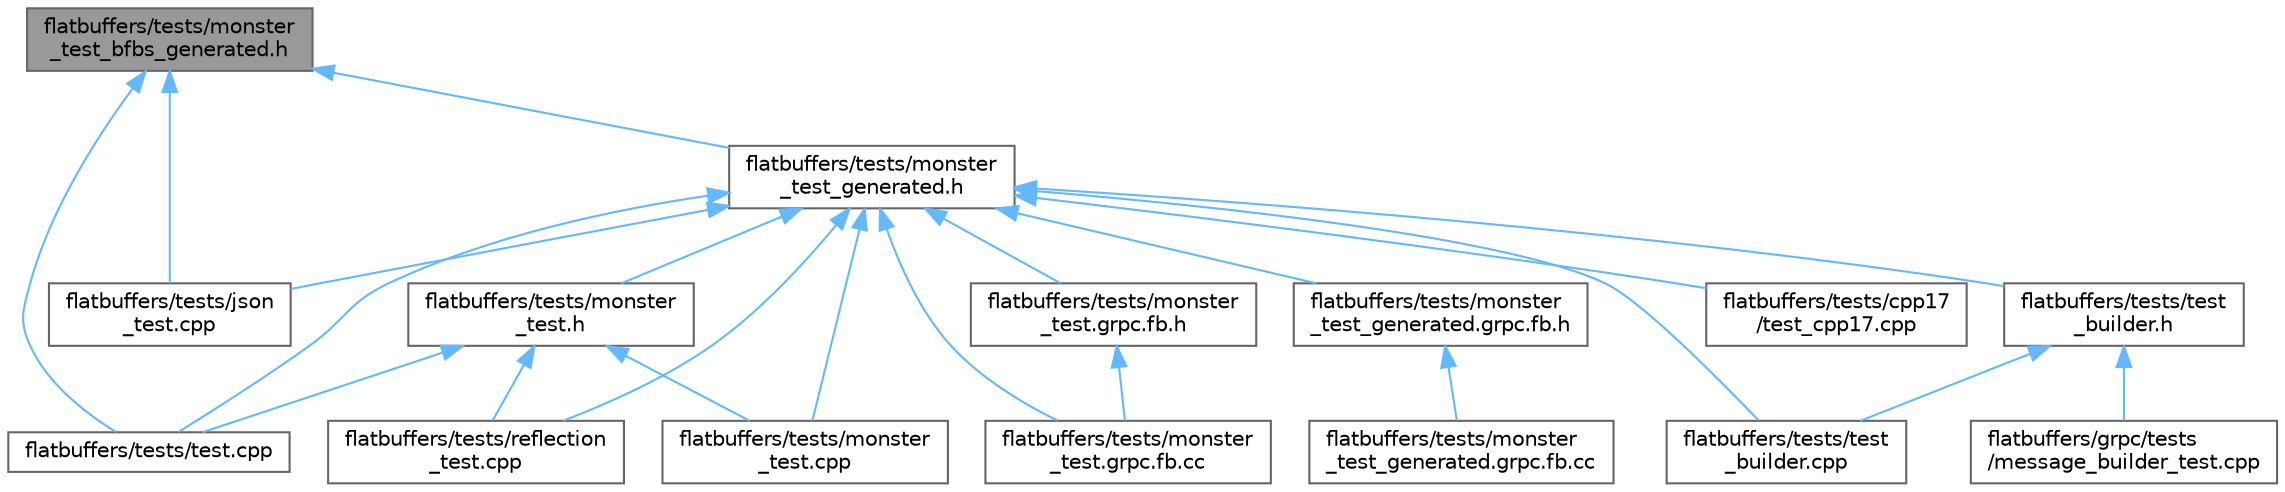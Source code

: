 digraph "flatbuffers/tests/monster_test_bfbs_generated.h"
{
 // LATEX_PDF_SIZE
  bgcolor="transparent";
  edge [fontname=Helvetica,fontsize=10,labelfontname=Helvetica,labelfontsize=10];
  node [fontname=Helvetica,fontsize=10,shape=box,height=0.2,width=0.4];
  Node1 [id="Node000001",label="flatbuffers/tests/monster\l_test_bfbs_generated.h",height=0.2,width=0.4,color="gray40", fillcolor="grey60", style="filled", fontcolor="black",tooltip=" "];
  Node1 -> Node2 [id="edge1_Node000001_Node000002",dir="back",color="steelblue1",style="solid",tooltip=" "];
  Node2 [id="Node000002",label="flatbuffers/tests/json\l_test.cpp",height=0.2,width=0.4,color="grey40", fillcolor="white", style="filled",URL="$json__test_8cpp.html",tooltip=" "];
  Node1 -> Node3 [id="edge2_Node000001_Node000003",dir="back",color="steelblue1",style="solid",tooltip=" "];
  Node3 [id="Node000003",label="flatbuffers/tests/monster\l_test_generated.h",height=0.2,width=0.4,color="grey40", fillcolor="white", style="filled",URL="$monster__test__generated_8h.html",tooltip=" "];
  Node3 -> Node4 [id="edge3_Node000003_Node000004",dir="back",color="steelblue1",style="solid",tooltip=" "];
  Node4 [id="Node000004",label="flatbuffers/tests/cpp17\l/test_cpp17.cpp",height=0.2,width=0.4,color="grey40", fillcolor="white", style="filled",URL="$test__cpp17_8cpp.html",tooltip=" "];
  Node3 -> Node2 [id="edge4_Node000003_Node000002",dir="back",color="steelblue1",style="solid",tooltip=" "];
  Node3 -> Node5 [id="edge5_Node000003_Node000005",dir="back",color="steelblue1",style="solid",tooltip=" "];
  Node5 [id="Node000005",label="flatbuffers/tests/monster\l_test.cpp",height=0.2,width=0.4,color="grey40", fillcolor="white", style="filled",URL="$monster__test_8cpp.html",tooltip=" "];
  Node3 -> Node6 [id="edge6_Node000003_Node000006",dir="back",color="steelblue1",style="solid",tooltip=" "];
  Node6 [id="Node000006",label="flatbuffers/tests/monster\l_test.grpc.fb.cc",height=0.2,width=0.4,color="grey40", fillcolor="white", style="filled",URL="$monster__test_8grpc_8fb_8cc.html",tooltip=" "];
  Node3 -> Node7 [id="edge7_Node000003_Node000007",dir="back",color="steelblue1",style="solid",tooltip=" "];
  Node7 [id="Node000007",label="flatbuffers/tests/monster\l_test.grpc.fb.h",height=0.2,width=0.4,color="grey40", fillcolor="white", style="filled",URL="$monster__test_8grpc_8fb_8h.html",tooltip=" "];
  Node7 -> Node6 [id="edge8_Node000007_Node000006",dir="back",color="steelblue1",style="solid",tooltip=" "];
  Node3 -> Node8 [id="edge9_Node000003_Node000008",dir="back",color="steelblue1",style="solid",tooltip=" "];
  Node8 [id="Node000008",label="flatbuffers/tests/monster\l_test.h",height=0.2,width=0.4,color="grey40", fillcolor="white", style="filled",URL="$monster__test_8h.html",tooltip=" "];
  Node8 -> Node5 [id="edge10_Node000008_Node000005",dir="back",color="steelblue1",style="solid",tooltip=" "];
  Node8 -> Node9 [id="edge11_Node000008_Node000009",dir="back",color="steelblue1",style="solid",tooltip=" "];
  Node9 [id="Node000009",label="flatbuffers/tests/reflection\l_test.cpp",height=0.2,width=0.4,color="grey40", fillcolor="white", style="filled",URL="$reflection__test_8cpp.html",tooltip=" "];
  Node8 -> Node10 [id="edge12_Node000008_Node000010",dir="back",color="steelblue1",style="solid",tooltip=" "];
  Node10 [id="Node000010",label="flatbuffers/tests/test.cpp",height=0.2,width=0.4,color="grey40", fillcolor="white", style="filled",URL="$test_8cpp.html",tooltip=" "];
  Node3 -> Node11 [id="edge13_Node000003_Node000011",dir="back",color="steelblue1",style="solid",tooltip=" "];
  Node11 [id="Node000011",label="flatbuffers/tests/monster\l_test_generated.grpc.fb.h",height=0.2,width=0.4,color="grey40", fillcolor="white", style="filled",URL="$monster__test__generated_8grpc_8fb_8h.html",tooltip=" "];
  Node11 -> Node12 [id="edge14_Node000011_Node000012",dir="back",color="steelblue1",style="solid",tooltip=" "];
  Node12 [id="Node000012",label="flatbuffers/tests/monster\l_test_generated.grpc.fb.cc",height=0.2,width=0.4,color="grey40", fillcolor="white", style="filled",URL="$monster__test__generated_8grpc_8fb_8cc.html",tooltip=" "];
  Node3 -> Node9 [id="edge15_Node000003_Node000009",dir="back",color="steelblue1",style="solid",tooltip=" "];
  Node3 -> Node10 [id="edge16_Node000003_Node000010",dir="back",color="steelblue1",style="solid",tooltip=" "];
  Node3 -> Node13 [id="edge17_Node000003_Node000013",dir="back",color="steelblue1",style="solid",tooltip=" "];
  Node13 [id="Node000013",label="flatbuffers/tests/test\l_builder.cpp",height=0.2,width=0.4,color="grey40", fillcolor="white", style="filled",URL="$test__builder_8cpp.html",tooltip=" "];
  Node3 -> Node14 [id="edge18_Node000003_Node000014",dir="back",color="steelblue1",style="solid",tooltip=" "];
  Node14 [id="Node000014",label="flatbuffers/tests/test\l_builder.h",height=0.2,width=0.4,color="grey40", fillcolor="white", style="filled",URL="$test__builder_8h.html",tooltip=" "];
  Node14 -> Node15 [id="edge19_Node000014_Node000015",dir="back",color="steelblue1",style="solid",tooltip=" "];
  Node15 [id="Node000015",label="flatbuffers/grpc/tests\l/message_builder_test.cpp",height=0.2,width=0.4,color="grey40", fillcolor="white", style="filled",URL="$message__builder__test_8cpp.html",tooltip=" "];
  Node14 -> Node13 [id="edge20_Node000014_Node000013",dir="back",color="steelblue1",style="solid",tooltip=" "];
  Node1 -> Node10 [id="edge21_Node000001_Node000010",dir="back",color="steelblue1",style="solid",tooltip=" "];
}

